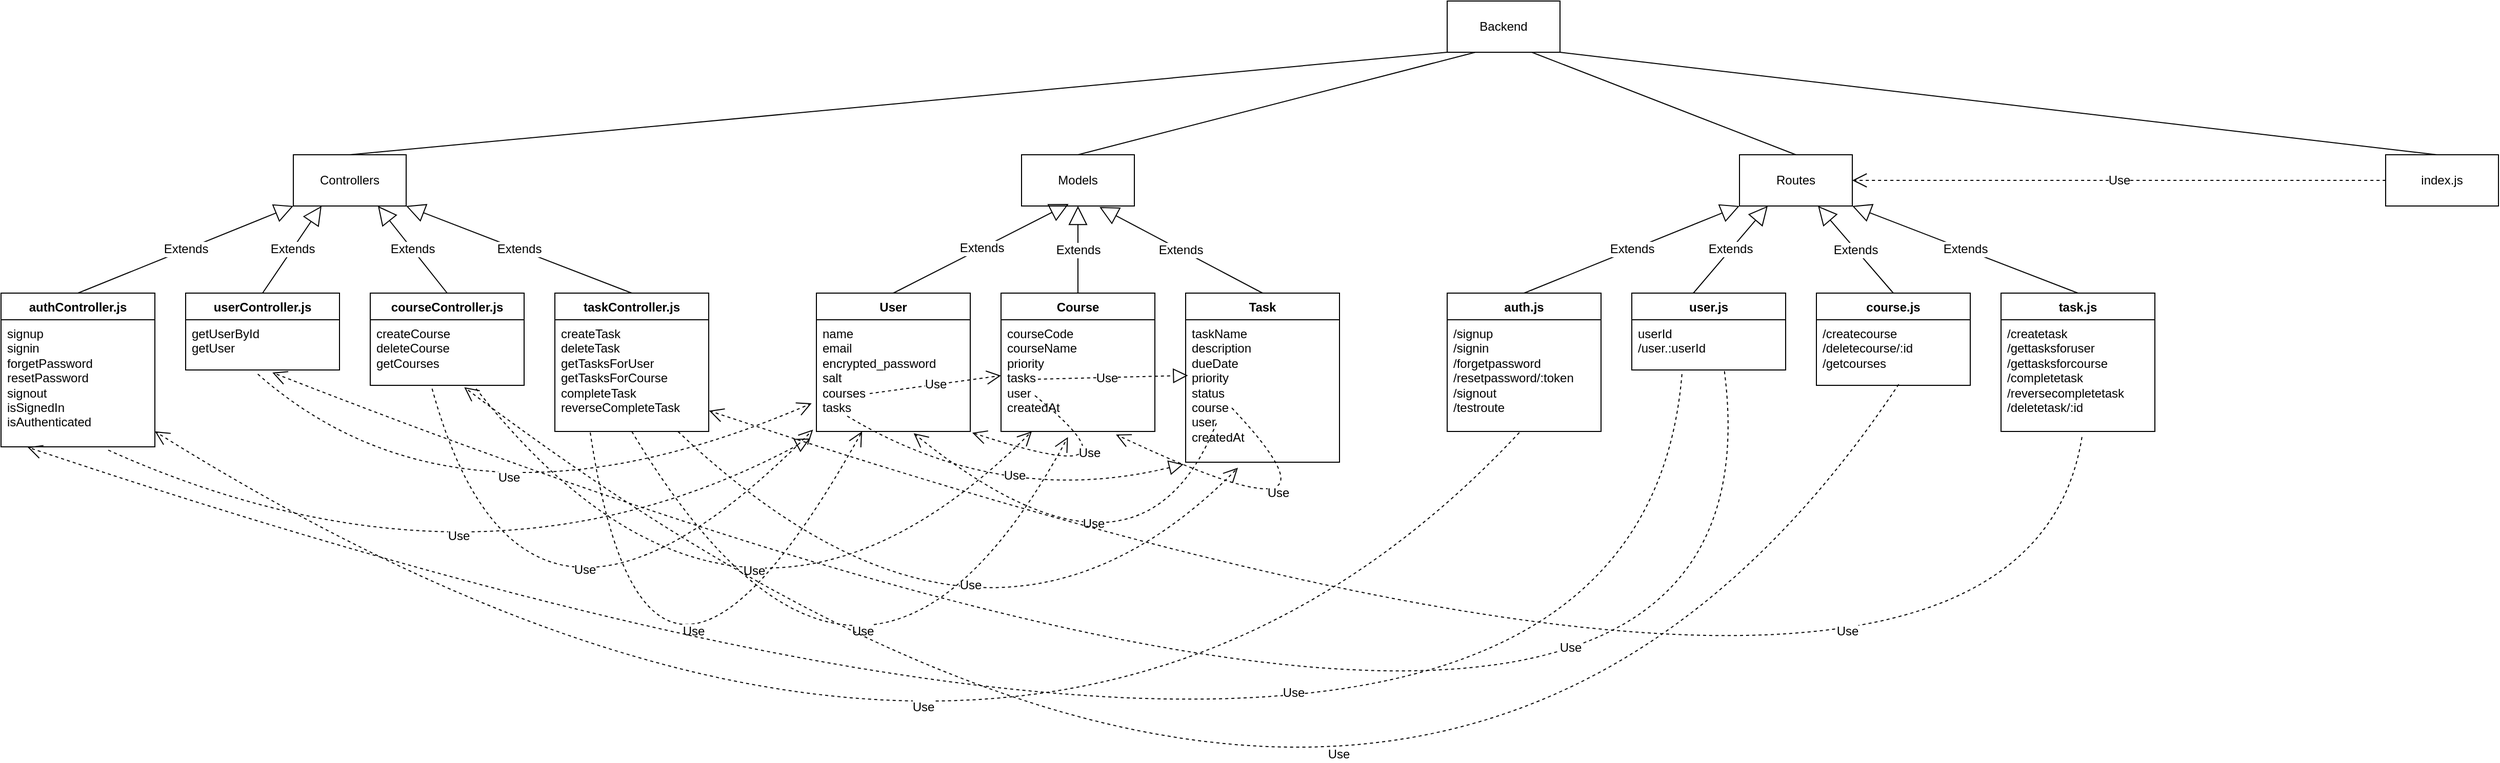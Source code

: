 <mxfile version="24.4.9" type="github">
  <diagram name="Backend" id="b520641d-4fe3-3701-9064-5fc419738815">
    <mxGraphModel dx="2211" dy="999" grid="1" gridSize="15" guides="1" tooltips="1" connect="1" arrows="1" fold="1" page="0" pageScale="1" pageWidth="1169" pageHeight="827" background="none" math="0" shadow="0">
      <root>
        <mxCell id="0" />
        <mxCell id="1" parent="0" />
        <mxCell id="U9ZrNpvi8g-LsxeKQV1H-5" value="authController.js" style="swimlane;fontStyle=1;align=center;verticalAlign=top;childLayout=stackLayout;horizontal=1;startSize=26;horizontalStack=0;resizeParent=1;resizeParentMax=0;resizeLast=0;collapsible=1;marginBottom=0;whiteSpace=wrap;html=1;" vertex="1" parent="1">
          <mxGeometry x="-1080" y="180" width="150" height="150" as="geometry">
            <mxRectangle x="60" y="350" width="100" height="30" as="alternateBounds" />
          </mxGeometry>
        </mxCell>
        <mxCell id="U9ZrNpvi8g-LsxeKQV1H-60" value="Extends" style="endArrow=block;endSize=16;endFill=0;html=1;rounded=0;fontSize=12;curved=1;entryX=0;entryY=1;entryDx=0;entryDy=0;" edge="1" parent="U9ZrNpvi8g-LsxeKQV1H-5" target="U9ZrNpvi8g-LsxeKQV1H-10">
          <mxGeometry width="160" relative="1" as="geometry">
            <mxPoint x="75" as="sourcePoint" />
            <mxPoint x="235" as="targetPoint" />
          </mxGeometry>
        </mxCell>
        <mxCell id="U9ZrNpvi8g-LsxeKQV1H-6" value="signup&lt;div&gt;signin&lt;/div&gt;&lt;div&gt;forgetPassword&lt;/div&gt;&lt;div&gt;resetPassword&lt;/div&gt;&lt;div&gt;signout&lt;/div&gt;&lt;div&gt;isSignedIn&lt;/div&gt;&lt;div&gt;isAuthenticated&lt;/div&gt;" style="text;strokeColor=none;fillColor=none;align=left;verticalAlign=top;spacingLeft=4;spacingRight=4;overflow=hidden;rotatable=0;points=[[0,0.5],[1,0.5]];portConstraint=eastwest;whiteSpace=wrap;html=1;" vertex="1" parent="U9ZrNpvi8g-LsxeKQV1H-5">
          <mxGeometry y="26" width="150" height="124" as="geometry" />
        </mxCell>
        <mxCell id="U9ZrNpvi8g-LsxeKQV1H-9" value="Backend" style="html=1;whiteSpace=wrap;" vertex="1" parent="1">
          <mxGeometry x="330" y="-105" width="110" height="50" as="geometry" />
        </mxCell>
        <mxCell id="U9ZrNpvi8g-LsxeKQV1H-10" value="Controllers" style="html=1;whiteSpace=wrap;" vertex="1" parent="1">
          <mxGeometry x="-795" y="45" width="110" height="50" as="geometry" />
        </mxCell>
        <mxCell id="U9ZrNpvi8g-LsxeKQV1H-17" value="userController.js" style="swimlane;fontStyle=1;align=center;verticalAlign=top;childLayout=stackLayout;horizontal=1;startSize=26;horizontalStack=0;resizeParent=1;resizeParentMax=0;resizeLast=0;collapsible=1;marginBottom=0;whiteSpace=wrap;html=1;" vertex="1" parent="1">
          <mxGeometry x="-900" y="180" width="150" height="75" as="geometry">
            <mxRectangle x="60" y="350" width="100" height="30" as="alternateBounds" />
          </mxGeometry>
        </mxCell>
        <mxCell id="U9ZrNpvi8g-LsxeKQV1H-18" value="getUserById&lt;div&gt;getUser&lt;/div&gt;" style="text;strokeColor=none;fillColor=none;align=left;verticalAlign=top;spacingLeft=4;spacingRight=4;overflow=hidden;rotatable=0;points=[[0,0.5],[1,0.5]];portConstraint=eastwest;whiteSpace=wrap;html=1;" vertex="1" parent="U9ZrNpvi8g-LsxeKQV1H-17">
          <mxGeometry y="26" width="150" height="49" as="geometry" />
        </mxCell>
        <mxCell id="U9ZrNpvi8g-LsxeKQV1H-19" value="courseController.js" style="swimlane;fontStyle=1;align=center;verticalAlign=top;childLayout=stackLayout;horizontal=1;startSize=26;horizontalStack=0;resizeParent=1;resizeParentMax=0;resizeLast=0;collapsible=1;marginBottom=0;whiteSpace=wrap;html=1;" vertex="1" parent="1">
          <mxGeometry x="-720" y="180" width="150" height="90" as="geometry">
            <mxRectangle x="60" y="350" width="100" height="30" as="alternateBounds" />
          </mxGeometry>
        </mxCell>
        <mxCell id="U9ZrNpvi8g-LsxeKQV1H-20" value="createCourse&lt;div&gt;deleteCourse&lt;/div&gt;&lt;div&gt;getCourses&lt;/div&gt;" style="text;strokeColor=none;fillColor=none;align=left;verticalAlign=top;spacingLeft=4;spacingRight=4;overflow=hidden;rotatable=0;points=[[0,0.5],[1,0.5]];portConstraint=eastwest;whiteSpace=wrap;html=1;" vertex="1" parent="U9ZrNpvi8g-LsxeKQV1H-19">
          <mxGeometry y="26" width="150" height="64" as="geometry" />
        </mxCell>
        <mxCell id="U9ZrNpvi8g-LsxeKQV1H-21" value="taskController.js" style="swimlane;fontStyle=1;align=center;verticalAlign=top;childLayout=stackLayout;horizontal=1;startSize=26;horizontalStack=0;resizeParent=1;resizeParentMax=0;resizeLast=0;collapsible=1;marginBottom=0;whiteSpace=wrap;html=1;" vertex="1" parent="1">
          <mxGeometry x="-540" y="180" width="150" height="135" as="geometry">
            <mxRectangle x="60" y="350" width="100" height="30" as="alternateBounds" />
          </mxGeometry>
        </mxCell>
        <mxCell id="U9ZrNpvi8g-LsxeKQV1H-22" value="createTask&lt;div&gt;deleteTask&lt;/div&gt;&lt;div&gt;getTasksForUser&lt;/div&gt;&lt;div&gt;getTasksForCourse&lt;/div&gt;&lt;div&gt;completeTask&lt;/div&gt;&lt;div&gt;reverseCompleteTask&lt;/div&gt;" style="text;strokeColor=none;fillColor=none;align=left;verticalAlign=top;spacingLeft=4;spacingRight=4;overflow=hidden;rotatable=0;points=[[0,0.5],[1,0.5]];portConstraint=eastwest;whiteSpace=wrap;html=1;" vertex="1" parent="U9ZrNpvi8g-LsxeKQV1H-21">
          <mxGeometry y="26" width="150" height="109" as="geometry" />
        </mxCell>
        <mxCell id="U9ZrNpvi8g-LsxeKQV1H-25" value="User" style="swimlane;fontStyle=1;align=center;verticalAlign=top;childLayout=stackLayout;horizontal=1;startSize=26;horizontalStack=0;resizeParent=1;resizeParentMax=0;resizeLast=0;collapsible=1;marginBottom=0;whiteSpace=wrap;html=1;" vertex="1" parent="1">
          <mxGeometry x="-285" y="180" width="150" height="135" as="geometry">
            <mxRectangle x="60" y="350" width="100" height="30" as="alternateBounds" />
          </mxGeometry>
        </mxCell>
        <mxCell id="U9ZrNpvi8g-LsxeKQV1H-26" value="name&lt;div&gt;email&lt;/div&gt;&lt;div&gt;encrypted_password&lt;/div&gt;&lt;div&gt;salt&lt;/div&gt;&lt;div&gt;courses&lt;/div&gt;&lt;div&gt;tasks&lt;/div&gt;" style="text;strokeColor=none;fillColor=none;align=left;verticalAlign=top;spacingLeft=4;spacingRight=4;overflow=hidden;rotatable=0;points=[[0,0.5],[1,0.5]];portConstraint=eastwest;whiteSpace=wrap;html=1;" vertex="1" parent="U9ZrNpvi8g-LsxeKQV1H-25">
          <mxGeometry y="26" width="150" height="109" as="geometry" />
        </mxCell>
        <mxCell id="U9ZrNpvi8g-LsxeKQV1H-69" value="Use" style="endArrow=open;endSize=12;dashed=1;html=1;rounded=0;fontSize=12;curved=1;entryX=0;entryY=0.5;entryDx=0;entryDy=0;" edge="1" parent="U9ZrNpvi8g-LsxeKQV1H-25" target="U9ZrNpvi8g-LsxeKQV1H-29">
          <mxGeometry width="160" relative="1" as="geometry">
            <mxPoint x="52" y="98" as="sourcePoint" />
            <mxPoint x="220" y="105" as="targetPoint" />
          </mxGeometry>
        </mxCell>
        <mxCell id="U9ZrNpvi8g-LsxeKQV1H-70" value="" style="endArrow=block;dashed=1;endFill=0;endSize=12;html=1;rounded=0;fontSize=12;curved=1;entryX=-0.013;entryY=1.014;entryDx=0;entryDy=0;entryPerimeter=0;" edge="1" parent="U9ZrNpvi8g-LsxeKQV1H-25" target="U9ZrNpvi8g-LsxeKQV1H-31">
          <mxGeometry width="160" relative="1" as="geometry">
            <mxPoint x="30.0" y="120" as="sourcePoint" />
            <mxPoint x="82.01" y="165" as="targetPoint" />
            <Array as="points">
              <mxPoint x="180" y="210" />
            </Array>
          </mxGeometry>
        </mxCell>
        <mxCell id="U9ZrNpvi8g-LsxeKQV1H-71" value="Use" style="edgeLabel;html=1;align=center;verticalAlign=middle;resizable=0;points=[];fontSize=12;" vertex="1" connectable="0" parent="U9ZrNpvi8g-LsxeKQV1H-70">
          <mxGeometry x="0.089" y="28" relative="1" as="geometry">
            <mxPoint as="offset" />
          </mxGeometry>
        </mxCell>
        <mxCell id="U9ZrNpvi8g-LsxeKQV1H-27" value="Models" style="html=1;whiteSpace=wrap;" vertex="1" parent="1">
          <mxGeometry x="-85" y="45" width="110" height="50" as="geometry" />
        </mxCell>
        <mxCell id="U9ZrNpvi8g-LsxeKQV1H-28" value="Course" style="swimlane;fontStyle=1;align=center;verticalAlign=top;childLayout=stackLayout;horizontal=1;startSize=26;horizontalStack=0;resizeParent=1;resizeParentMax=0;resizeLast=0;collapsible=1;marginBottom=0;whiteSpace=wrap;html=1;" vertex="1" parent="1">
          <mxGeometry x="-105" y="180" width="150" height="135" as="geometry">
            <mxRectangle x="60" y="350" width="100" height="30" as="alternateBounds" />
          </mxGeometry>
        </mxCell>
        <mxCell id="U9ZrNpvi8g-LsxeKQV1H-29" value="courseCode&lt;div&gt;courseName&lt;/div&gt;&lt;div&gt;priority&lt;/div&gt;&lt;div&gt;tasks&lt;/div&gt;&lt;div&gt;user&lt;/div&gt;&lt;div&gt;createdAt&lt;/div&gt;" style="text;strokeColor=none;fillColor=none;align=left;verticalAlign=top;spacingLeft=4;spacingRight=4;overflow=hidden;rotatable=0;points=[[0,0.5],[1,0.5]];portConstraint=eastwest;whiteSpace=wrap;html=1;" vertex="1" parent="U9ZrNpvi8g-LsxeKQV1H-28">
          <mxGeometry y="26" width="150" height="109" as="geometry" />
        </mxCell>
        <mxCell id="U9ZrNpvi8g-LsxeKQV1H-72" value="" style="endArrow=open;endSize=12;dashed=1;html=1;rounded=0;fontSize=12;curved=1;entryX=1.013;entryY=1.011;entryDx=0;entryDy=0;entryPerimeter=0;" edge="1" parent="U9ZrNpvi8g-LsxeKQV1H-28" target="U9ZrNpvi8g-LsxeKQV1H-26">
          <mxGeometry width="160" relative="1" as="geometry">
            <mxPoint x="33" y="100" as="sourcePoint" />
            <mxPoint x="205" y="95.16" as="targetPoint" />
            <Array as="points">
              <mxPoint x="150" y="195" />
            </Array>
            <mxPoint as="offset" />
          </mxGeometry>
        </mxCell>
        <mxCell id="U9ZrNpvi8g-LsxeKQV1H-73" value="Use" style="edgeLabel;html=1;align=center;verticalAlign=middle;resizable=0;points=[];fontSize=12;" vertex="1" connectable="0" parent="U9ZrNpvi8g-LsxeKQV1H-72">
          <mxGeometry x="0.329" y="-17" relative="1" as="geometry">
            <mxPoint as="offset" />
          </mxGeometry>
        </mxCell>
        <mxCell id="U9ZrNpvi8g-LsxeKQV1H-74" value="" style="endArrow=block;dashed=1;endFill=0;endSize=12;html=1;rounded=0;fontSize=12;curved=1;entryX=0.015;entryY=0.391;entryDx=0;entryDy=0;entryPerimeter=0;" edge="1" parent="U9ZrNpvi8g-LsxeKQV1H-28" target="U9ZrNpvi8g-LsxeKQV1H-31">
          <mxGeometry width="160" relative="1" as="geometry">
            <mxPoint x="36" y="84" as="sourcePoint" />
            <mxPoint x="102.5" y="90" as="targetPoint" />
          </mxGeometry>
        </mxCell>
        <mxCell id="U9ZrNpvi8g-LsxeKQV1H-75" value="Use" style="edgeLabel;html=1;align=center;verticalAlign=middle;resizable=0;points=[];fontSize=12;" vertex="1" connectable="0" parent="U9ZrNpvi8g-LsxeKQV1H-74">
          <mxGeometry x="-0.084" relative="1" as="geometry">
            <mxPoint as="offset" />
          </mxGeometry>
        </mxCell>
        <mxCell id="U9ZrNpvi8g-LsxeKQV1H-30" value="Task" style="swimlane;fontStyle=1;align=center;verticalAlign=top;childLayout=stackLayout;horizontal=1;startSize=26;horizontalStack=0;resizeParent=1;resizeParentMax=0;resizeLast=0;collapsible=1;marginBottom=0;whiteSpace=wrap;html=1;" vertex="1" parent="1">
          <mxGeometry x="75" y="180" width="150" height="165" as="geometry">
            <mxRectangle x="60" y="350" width="100" height="30" as="alternateBounds" />
          </mxGeometry>
        </mxCell>
        <mxCell id="U9ZrNpvi8g-LsxeKQV1H-31" value="taskName&lt;div&gt;description&lt;/div&gt;&lt;div&gt;dueDate&lt;/div&gt;&lt;div&gt;priority&lt;/div&gt;&lt;div&gt;status&lt;/div&gt;&lt;div&gt;course&lt;/div&gt;&lt;div&gt;user&lt;/div&gt;&lt;div&gt;createdAt&lt;/div&gt;" style="text;strokeColor=none;fillColor=none;align=left;verticalAlign=top;spacingLeft=4;spacingRight=4;overflow=hidden;rotatable=0;points=[[0,0.5],[1,0.5]];portConstraint=eastwest;whiteSpace=wrap;html=1;" vertex="1" parent="U9ZrNpvi8g-LsxeKQV1H-30">
          <mxGeometry y="26" width="150" height="139" as="geometry" />
        </mxCell>
        <mxCell id="U9ZrNpvi8g-LsxeKQV1H-77" value="Use" style="endArrow=open;endSize=12;dashed=1;html=1;rounded=0;fontSize=12;curved=1;entryX=0.747;entryY=1.027;entryDx=0;entryDy=0;entryPerimeter=0;" edge="1" parent="U9ZrNpvi8g-LsxeKQV1H-30" target="U9ZrNpvi8g-LsxeKQV1H-29">
          <mxGeometry x="0.29" y="-16" width="160" relative="1" as="geometry">
            <mxPoint x="45" y="112" as="sourcePoint" />
            <mxPoint x="120" y="124.75" as="targetPoint" />
            <Array as="points">
              <mxPoint x="180" y="255" />
            </Array>
            <mxPoint as="offset" />
          </mxGeometry>
        </mxCell>
        <mxCell id="U9ZrNpvi8g-LsxeKQV1H-34" value="auth.js" style="swimlane;fontStyle=1;align=center;verticalAlign=top;childLayout=stackLayout;horizontal=1;startSize=26;horizontalStack=0;resizeParent=1;resizeParentMax=0;resizeLast=0;collapsible=1;marginBottom=0;whiteSpace=wrap;html=1;" vertex="1" parent="1">
          <mxGeometry x="330" y="180" width="150" height="135" as="geometry">
            <mxRectangle x="60" y="350" width="100" height="30" as="alternateBounds" />
          </mxGeometry>
        </mxCell>
        <mxCell id="U9ZrNpvi8g-LsxeKQV1H-56" value="Extends" style="endArrow=block;endSize=16;endFill=0;html=1;rounded=0;fontSize=12;curved=1;entryX=0;entryY=1;entryDx=0;entryDy=0;" edge="1" parent="U9ZrNpvi8g-LsxeKQV1H-34" target="U9ZrNpvi8g-LsxeKQV1H-36">
          <mxGeometry width="160" relative="1" as="geometry">
            <mxPoint x="75" as="sourcePoint" />
            <mxPoint x="235" as="targetPoint" />
          </mxGeometry>
        </mxCell>
        <mxCell id="U9ZrNpvi8g-LsxeKQV1H-35" value="/signup&lt;div&gt;/signin&lt;/div&gt;&lt;div&gt;/forgetpassword&lt;/div&gt;&lt;div&gt;/resetpassword/:token&lt;/div&gt;&lt;div&gt;/signout&lt;/div&gt;&lt;div&gt;/testroute&lt;/div&gt;" style="text;strokeColor=none;fillColor=none;align=left;verticalAlign=top;spacingLeft=4;spacingRight=4;overflow=hidden;rotatable=0;points=[[0,0.5],[1,0.5]];portConstraint=eastwest;whiteSpace=wrap;html=1;" vertex="1" parent="U9ZrNpvi8g-LsxeKQV1H-34">
          <mxGeometry y="26" width="150" height="109" as="geometry" />
        </mxCell>
        <mxCell id="U9ZrNpvi8g-LsxeKQV1H-36" value="Routes" style="html=1;whiteSpace=wrap;" vertex="1" parent="1">
          <mxGeometry x="615" y="45" width="110" height="50" as="geometry" />
        </mxCell>
        <mxCell id="U9ZrNpvi8g-LsxeKQV1H-37" value="user.js" style="swimlane;fontStyle=1;align=center;verticalAlign=top;childLayout=stackLayout;horizontal=1;startSize=26;horizontalStack=0;resizeParent=1;resizeParentMax=0;resizeLast=0;collapsible=1;marginBottom=0;whiteSpace=wrap;html=1;" vertex="1" parent="1">
          <mxGeometry x="510" y="180" width="150" height="75" as="geometry">
            <mxRectangle x="60" y="350" width="100" height="30" as="alternateBounds" />
          </mxGeometry>
        </mxCell>
        <mxCell id="U9ZrNpvi8g-LsxeKQV1H-57" value="Extends" style="endArrow=block;endSize=16;endFill=0;html=1;rounded=0;fontSize=12;curved=1;entryX=0.25;entryY=1;entryDx=0;entryDy=0;" edge="1" parent="U9ZrNpvi8g-LsxeKQV1H-37" target="U9ZrNpvi8g-LsxeKQV1H-36">
          <mxGeometry width="160" relative="1" as="geometry">
            <mxPoint x="60" as="sourcePoint" />
            <mxPoint x="220" as="targetPoint" />
          </mxGeometry>
        </mxCell>
        <mxCell id="U9ZrNpvi8g-LsxeKQV1H-38" value="userId&lt;div&gt;/user.:userId&lt;/div&gt;" style="text;strokeColor=none;fillColor=none;align=left;verticalAlign=top;spacingLeft=4;spacingRight=4;overflow=hidden;rotatable=0;points=[[0,0.5],[1,0.5]];portConstraint=eastwest;whiteSpace=wrap;html=1;" vertex="1" parent="U9ZrNpvi8g-LsxeKQV1H-37">
          <mxGeometry y="26" width="150" height="49" as="geometry" />
        </mxCell>
        <mxCell id="U9ZrNpvi8g-LsxeKQV1H-39" value="course.js" style="swimlane;fontStyle=1;align=center;verticalAlign=top;childLayout=stackLayout;horizontal=1;startSize=26;horizontalStack=0;resizeParent=1;resizeParentMax=0;resizeLast=0;collapsible=1;marginBottom=0;whiteSpace=wrap;html=1;" vertex="1" parent="1">
          <mxGeometry x="690" y="180" width="150" height="90" as="geometry">
            <mxRectangle x="60" y="350" width="100" height="30" as="alternateBounds" />
          </mxGeometry>
        </mxCell>
        <mxCell id="U9ZrNpvi8g-LsxeKQV1H-40" value="/createcourse&lt;div&gt;/deletecourse/:id&lt;/div&gt;&lt;div&gt;/getcourses&lt;/div&gt;" style="text;strokeColor=none;fillColor=none;align=left;verticalAlign=top;spacingLeft=4;spacingRight=4;overflow=hidden;rotatable=0;points=[[0,0.5],[1,0.5]];portConstraint=eastwest;whiteSpace=wrap;html=1;" vertex="1" parent="U9ZrNpvi8g-LsxeKQV1H-39">
          <mxGeometry y="26" width="150" height="64" as="geometry" />
        </mxCell>
        <mxCell id="U9ZrNpvi8g-LsxeKQV1H-41" value="task.js" style="swimlane;fontStyle=1;align=center;verticalAlign=top;childLayout=stackLayout;horizontal=1;startSize=26;horizontalStack=0;resizeParent=1;resizeParentMax=0;resizeLast=0;collapsible=1;marginBottom=0;whiteSpace=wrap;html=1;" vertex="1" parent="1">
          <mxGeometry x="870" y="180" width="150" height="135" as="geometry">
            <mxRectangle x="60" y="350" width="100" height="30" as="alternateBounds" />
          </mxGeometry>
        </mxCell>
        <mxCell id="U9ZrNpvi8g-LsxeKQV1H-42" value="/createtask&lt;div&gt;/gettasksforuser&lt;/div&gt;&lt;div&gt;/gettasksforcourse&lt;/div&gt;&lt;div&gt;/completetask&lt;/div&gt;&lt;div&gt;/reversecompletetask&lt;/div&gt;&lt;div&gt;/deletetask/:id&lt;/div&gt;" style="text;strokeColor=none;fillColor=none;align=left;verticalAlign=top;spacingLeft=4;spacingRight=4;overflow=hidden;rotatable=0;points=[[0,0.5],[1,0.5]];portConstraint=eastwest;whiteSpace=wrap;html=1;" vertex="1" parent="U9ZrNpvi8g-LsxeKQV1H-41">
          <mxGeometry y="26" width="150" height="109" as="geometry" />
        </mxCell>
        <mxCell id="U9ZrNpvi8g-LsxeKQV1H-49" value="Extends" style="endArrow=block;endSize=16;endFill=0;html=1;rounded=0;fontSize=12;curved=1;exitX=0.5;exitY=0;exitDx=0;exitDy=0;entryX=0.418;entryY=0.96;entryDx=0;entryDy=0;entryPerimeter=0;" edge="1" parent="1" source="U9ZrNpvi8g-LsxeKQV1H-25" target="U9ZrNpvi8g-LsxeKQV1H-27">
          <mxGeometry width="160" relative="1" as="geometry">
            <mxPoint x="-225" y="135" as="sourcePoint" />
            <mxPoint x="-65" y="135" as="targetPoint" />
          </mxGeometry>
        </mxCell>
        <mxCell id="U9ZrNpvi8g-LsxeKQV1H-50" value="Extends" style="endArrow=block;endSize=16;endFill=0;html=1;rounded=0;fontSize=12;curved=1;exitX=0.5;exitY=0;exitDx=0;exitDy=0;" edge="1" parent="1" source="U9ZrNpvi8g-LsxeKQV1H-28" target="U9ZrNpvi8g-LsxeKQV1H-27">
          <mxGeometry width="160" relative="1" as="geometry">
            <mxPoint x="-15" y="150" as="sourcePoint" />
            <mxPoint x="145" y="150" as="targetPoint" />
          </mxGeometry>
        </mxCell>
        <mxCell id="U9ZrNpvi8g-LsxeKQV1H-51" value="Extends" style="endArrow=block;endSize=16;endFill=0;html=1;rounded=0;fontSize=12;curved=1;exitX=0.5;exitY=0;exitDx=0;exitDy=0;entryX=0.691;entryY=1.02;entryDx=0;entryDy=0;entryPerimeter=0;" edge="1" parent="1" source="U9ZrNpvi8g-LsxeKQV1H-30" target="U9ZrNpvi8g-LsxeKQV1H-27">
          <mxGeometry width="160" relative="1" as="geometry">
            <mxPoint x="105" y="135" as="sourcePoint" />
            <mxPoint x="-30" y="90" as="targetPoint" />
          </mxGeometry>
        </mxCell>
        <mxCell id="U9ZrNpvi8g-LsxeKQV1H-52" value="" style="endArrow=none;html=1;rounded=0;fontSize=12;startSize=8;endSize=8;curved=1;exitX=0.5;exitY=0;exitDx=0;exitDy=0;entryX=0;entryY=1;entryDx=0;entryDy=0;" edge="1" parent="1" source="U9ZrNpvi8g-LsxeKQV1H-10" target="U9ZrNpvi8g-LsxeKQV1H-9">
          <mxGeometry relative="1" as="geometry">
            <mxPoint x="-390" y="-45" as="sourcePoint" />
            <mxPoint x="-230" y="-45" as="targetPoint" />
          </mxGeometry>
        </mxCell>
        <mxCell id="U9ZrNpvi8g-LsxeKQV1H-53" value="" style="endArrow=none;html=1;rounded=0;fontSize=12;startSize=8;endSize=8;curved=1;exitX=0.5;exitY=0;exitDx=0;exitDy=0;entryX=0.25;entryY=1;entryDx=0;entryDy=0;" edge="1" parent="1" source="U9ZrNpvi8g-LsxeKQV1H-27" target="U9ZrNpvi8g-LsxeKQV1H-9">
          <mxGeometry relative="1" as="geometry">
            <mxPoint x="120" as="sourcePoint" />
            <mxPoint x="280" as="targetPoint" />
          </mxGeometry>
        </mxCell>
        <mxCell id="U9ZrNpvi8g-LsxeKQV1H-54" value="" style="endArrow=none;html=1;rounded=0;fontSize=12;startSize=8;endSize=8;curved=1;entryX=0.5;entryY=0;entryDx=0;entryDy=0;exitX=0.75;exitY=1;exitDx=0;exitDy=0;" edge="1" parent="1" source="U9ZrNpvi8g-LsxeKQV1H-9" target="U9ZrNpvi8g-LsxeKQV1H-36">
          <mxGeometry relative="1" as="geometry">
            <mxPoint x="455" y="-30" as="sourcePoint" />
            <mxPoint x="615" y="-30" as="targetPoint" />
          </mxGeometry>
        </mxCell>
        <mxCell id="U9ZrNpvi8g-LsxeKQV1H-55" value="" style="endArrow=none;html=1;rounded=0;fontSize=12;startSize=8;endSize=8;curved=1;entryX=0.5;entryY=0;entryDx=0;entryDy=0;exitX=1;exitY=1;exitDx=0;exitDy=0;" edge="1" parent="1" source="U9ZrNpvi8g-LsxeKQV1H-9">
          <mxGeometry relative="1" as="geometry">
            <mxPoint x="1035" y="-15" as="sourcePoint" />
            <mxPoint x="1295" y="45" as="targetPoint" />
          </mxGeometry>
        </mxCell>
        <mxCell id="U9ZrNpvi8g-LsxeKQV1H-58" value="Extends" style="endArrow=block;endSize=16;endFill=0;html=1;rounded=0;fontSize=12;curved=1;exitX=0.5;exitY=0;exitDx=0;exitDy=0;" edge="1" parent="1" source="U9ZrNpvi8g-LsxeKQV1H-39" target="U9ZrNpvi8g-LsxeKQV1H-36">
          <mxGeometry width="160" relative="1" as="geometry">
            <mxPoint x="780" y="135" as="sourcePoint" />
            <mxPoint x="940" y="135" as="targetPoint" />
          </mxGeometry>
        </mxCell>
        <mxCell id="U9ZrNpvi8g-LsxeKQV1H-59" value="Extends" style="endArrow=block;endSize=16;endFill=0;html=1;rounded=0;fontSize=12;curved=1;exitX=0.5;exitY=0;exitDx=0;exitDy=0;entryX=1;entryY=1;entryDx=0;entryDy=0;" edge="1" parent="1" source="U9ZrNpvi8g-LsxeKQV1H-41" target="U9ZrNpvi8g-LsxeKQV1H-36">
          <mxGeometry width="160" relative="1" as="geometry">
            <mxPoint x="960" y="135" as="sourcePoint" />
            <mxPoint x="1120" y="135" as="targetPoint" />
          </mxGeometry>
        </mxCell>
        <mxCell id="U9ZrNpvi8g-LsxeKQV1H-61" value="Extends" style="endArrow=block;endSize=16;endFill=0;html=1;rounded=0;fontSize=12;curved=1;exitX=0.5;exitY=0;exitDx=0;exitDy=0;entryX=0.25;entryY=1;entryDx=0;entryDy=0;" edge="1" parent="1" source="U9ZrNpvi8g-LsxeKQV1H-17" target="U9ZrNpvi8g-LsxeKQV1H-10">
          <mxGeometry width="160" relative="1" as="geometry">
            <mxPoint x="-810" y="150" as="sourcePoint" />
            <mxPoint x="-650" y="150" as="targetPoint" />
          </mxGeometry>
        </mxCell>
        <mxCell id="U9ZrNpvi8g-LsxeKQV1H-62" value="Extends" style="endArrow=block;endSize=16;endFill=0;html=1;rounded=0;fontSize=12;curved=1;exitX=0.5;exitY=0;exitDx=0;exitDy=0;entryX=0.75;entryY=1;entryDx=0;entryDy=0;" edge="1" parent="1" source="U9ZrNpvi8g-LsxeKQV1H-19" target="U9ZrNpvi8g-LsxeKQV1H-10">
          <mxGeometry width="160" relative="1" as="geometry">
            <mxPoint x="-705" y="240" as="sourcePoint" />
            <mxPoint x="-545" y="240" as="targetPoint" />
          </mxGeometry>
        </mxCell>
        <mxCell id="U9ZrNpvi8g-LsxeKQV1H-63" value="Extends" style="endArrow=block;endSize=16;endFill=0;html=1;rounded=0;fontSize=12;curved=1;exitX=0.5;exitY=0;exitDx=0;exitDy=0;entryX=1;entryY=1;entryDx=0;entryDy=0;" edge="1" parent="1" source="U9ZrNpvi8g-LsxeKQV1H-21" target="U9ZrNpvi8g-LsxeKQV1H-10">
          <mxGeometry width="160" relative="1" as="geometry">
            <mxPoint x="-705" y="240" as="sourcePoint" />
            <mxPoint x="-545" y="240" as="targetPoint" />
          </mxGeometry>
        </mxCell>
        <mxCell id="U9ZrNpvi8g-LsxeKQV1H-78" value="Use" style="endArrow=open;endSize=12;dashed=1;html=1;rounded=0;fontSize=12;curved=1;entryX=0.632;entryY=1.016;entryDx=0;entryDy=0;entryPerimeter=0;" edge="1" parent="1" target="U9ZrNpvi8g-LsxeKQV1H-26">
          <mxGeometry x="0.211" y="-42" width="160" relative="1" as="geometry">
            <mxPoint x="105" y="307" as="sourcePoint" />
            <mxPoint x="265" y="315" as="targetPoint" />
            <Array as="points">
              <mxPoint x="30" y="495" />
            </Array>
            <mxPoint as="offset" />
          </mxGeometry>
        </mxCell>
        <mxCell id="U9ZrNpvi8g-LsxeKQV1H-79" value="" style="endArrow=block;dashed=1;endFill=0;endSize=12;html=1;rounded=0;fontSize=12;curved=1;exitX=0.697;exitY=1.026;exitDx=0;exitDy=0;exitPerimeter=0;entryX=-0.041;entryY=1.063;entryDx=0;entryDy=0;entryPerimeter=0;" edge="1" parent="1" source="U9ZrNpvi8g-LsxeKQV1H-6" target="U9ZrNpvi8g-LsxeKQV1H-26">
          <mxGeometry width="160" relative="1" as="geometry">
            <mxPoint x="-870" y="405" as="sourcePoint" />
            <mxPoint x="-710" y="405" as="targetPoint" />
            <Array as="points">
              <mxPoint x="-615" y="495" />
            </Array>
          </mxGeometry>
        </mxCell>
        <mxCell id="U9ZrNpvi8g-LsxeKQV1H-80" value="Use" style="edgeLabel;html=1;align=center;verticalAlign=middle;resizable=0;points=[];fontSize=12;" vertex="1" connectable="0" parent="U9ZrNpvi8g-LsxeKQV1H-79">
          <mxGeometry x="-0.094" y="64" relative="1" as="geometry">
            <mxPoint as="offset" />
          </mxGeometry>
        </mxCell>
        <mxCell id="U9ZrNpvi8g-LsxeKQV1H-81" value="Use" style="endArrow=open;endSize=12;dashed=1;html=1;rounded=0;fontSize=12;curved=1;exitX=0.402;exitY=1.051;exitDx=0;exitDy=0;exitPerimeter=0;entryX=-0.022;entryY=0.984;entryDx=0;entryDy=0;entryPerimeter=0;" edge="1" parent="1" source="U9ZrNpvi8g-LsxeKQV1H-20" target="U9ZrNpvi8g-LsxeKQV1H-26">
          <mxGeometry x="0.317" y="62" width="160" relative="1" as="geometry">
            <mxPoint x="-285" y="240" as="sourcePoint" />
            <mxPoint x="-125" y="240" as="targetPoint" />
            <Array as="points">
              <mxPoint x="-570" y="600" />
            </Array>
            <mxPoint x="-1" as="offset" />
          </mxGeometry>
        </mxCell>
        <mxCell id="U9ZrNpvi8g-LsxeKQV1H-82" value="Use" style="endArrow=open;endSize=12;dashed=1;html=1;rounded=0;fontSize=12;curved=1;exitX=0.688;exitY=1.051;exitDx=0;exitDy=0;exitPerimeter=0;entryX=0.2;entryY=1;entryDx=0;entryDy=0;entryPerimeter=0;" edge="1" parent="1" source="U9ZrNpvi8g-LsxeKQV1H-20" target="U9ZrNpvi8g-LsxeKQV1H-29">
          <mxGeometry x="0.3" y="95" width="160" relative="1" as="geometry">
            <mxPoint x="-285" y="240" as="sourcePoint" />
            <mxPoint x="-125" y="240" as="targetPoint" />
            <Array as="points">
              <mxPoint x="-360" y="600" />
            </Array>
            <mxPoint x="-1" as="offset" />
          </mxGeometry>
        </mxCell>
        <mxCell id="U9ZrNpvi8g-LsxeKQV1H-83" value="Use" style="endArrow=open;endSize=12;dashed=1;html=1;rounded=0;fontSize=12;curved=1;entryX=0.34;entryY=1.039;entryDx=0;entryDy=0;entryPerimeter=0;" edge="1" parent="1" target="U9ZrNpvi8g-LsxeKQV1H-31">
          <mxGeometry x="-0.189" y="88" width="160" relative="1" as="geometry">
            <mxPoint x="-420" y="315" as="sourcePoint" />
            <mxPoint x="-260" y="315" as="targetPoint" />
            <Array as="points">
              <mxPoint x="-120" y="600" />
            </Array>
            <mxPoint as="offset" />
          </mxGeometry>
        </mxCell>
        <mxCell id="U9ZrNpvi8g-LsxeKQV1H-84" value="Use" style="endArrow=open;endSize=12;dashed=1;html=1;rounded=0;fontSize=12;curved=1;entryX=0.435;entryY=1.05;entryDx=0;entryDy=0;entryPerimeter=0;exitX=0.5;exitY=1;exitDx=0;exitDy=0;exitPerimeter=0;" edge="1" parent="1" source="U9ZrNpvi8g-LsxeKQV1H-22" target="U9ZrNpvi8g-LsxeKQV1H-29">
          <mxGeometry x="0.389" y="86" width="160" relative="1" as="geometry">
            <mxPoint x="-450" y="315" as="sourcePoint" />
            <mxPoint x="-290" y="315" as="targetPoint" />
            <Array as="points">
              <mxPoint x="-240" y="690" />
            </Array>
            <mxPoint as="offset" />
          </mxGeometry>
        </mxCell>
        <mxCell id="U9ZrNpvi8g-LsxeKQV1H-85" value="Use" style="endArrow=open;endSize=12;dashed=1;html=1;rounded=0;fontSize=12;curved=1;exitX=0.23;exitY=1.01;exitDx=0;exitDy=0;exitPerimeter=0;" edge="1" parent="1" source="U9ZrNpvi8g-LsxeKQV1H-22" target="U9ZrNpvi8g-LsxeKQV1H-26">
          <mxGeometry x="0.38" y="49" width="160" relative="1" as="geometry">
            <mxPoint x="-435" y="540" as="sourcePoint" />
            <mxPoint x="-275" y="540" as="targetPoint" />
            <Array as="points">
              <mxPoint x="-450" y="690" />
            </Array>
            <mxPoint as="offset" />
          </mxGeometry>
        </mxCell>
        <mxCell id="U9ZrNpvi8g-LsxeKQV1H-86" value="Use" style="endArrow=open;endSize=12;dashed=1;html=1;rounded=0;fontSize=12;curved=1;exitX=0.469;exitY=1.082;exitDx=0;exitDy=0;exitPerimeter=0;entryX=-0.031;entryY=0.748;entryDx=0;entryDy=0;entryPerimeter=0;" edge="1" parent="1" source="U9ZrNpvi8g-LsxeKQV1H-18" target="U9ZrNpvi8g-LsxeKQV1H-26">
          <mxGeometry x="0.059" y="51" width="160" relative="1" as="geometry">
            <mxPoint x="-810" y="345" as="sourcePoint" />
            <mxPoint x="-650" y="345" as="targetPoint" />
            <Array as="points">
              <mxPoint x="-630" y="435" />
            </Array>
            <mxPoint as="offset" />
          </mxGeometry>
        </mxCell>
        <mxCell id="U9ZrNpvi8g-LsxeKQV1H-87" value="Use" style="endArrow=open;endSize=12;dashed=1;html=1;rounded=0;fontSize=12;curved=1;exitX=0.469;exitY=1.01;exitDx=0;exitDy=0;exitPerimeter=0;" edge="1" parent="1" source="U9ZrNpvi8g-LsxeKQV1H-35" target="U9ZrNpvi8g-LsxeKQV1H-6">
          <mxGeometry x="0.088" y="-169" width="160" relative="1" as="geometry">
            <mxPoint x="375" y="405" as="sourcePoint" />
            <mxPoint x="-1005" y="345" as="targetPoint" />
            <Array as="points">
              <mxPoint x="-90" y="840" />
            </Array>
            <mxPoint x="-1" as="offset" />
          </mxGeometry>
        </mxCell>
        <mxCell id="U9ZrNpvi8g-LsxeKQV1H-88" value="Use" style="endArrow=open;endSize=12;dashed=1;html=1;rounded=0;fontSize=12;curved=1;exitX=0.326;exitY=1.082;exitDx=0;exitDy=0;exitPerimeter=0;entryX=0.173;entryY=1.003;entryDx=0;entryDy=0;entryPerimeter=0;" edge="1" parent="1" source="U9ZrNpvi8g-LsxeKQV1H-38" target="U9ZrNpvi8g-LsxeKQV1H-6">
          <mxGeometry x="-0.109" y="-165" width="160" relative="1" as="geometry">
            <mxPoint x="555" y="360" as="sourcePoint" />
            <mxPoint x="715" y="360" as="targetPoint" />
            <Array as="points">
              <mxPoint x="510" y="855" />
            </Array>
            <mxPoint as="offset" />
          </mxGeometry>
        </mxCell>
        <mxCell id="U9ZrNpvi8g-LsxeKQV1H-89" value="Use" style="endArrow=open;endSize=12;dashed=1;html=1;rounded=0;fontSize=12;curved=1;exitX=0.602;exitY=1.023;exitDx=0;exitDy=0;exitPerimeter=0;entryX=0.564;entryY=1.052;entryDx=0;entryDy=0;entryPerimeter=0;" edge="1" parent="1" source="U9ZrNpvi8g-LsxeKQV1H-38" target="U9ZrNpvi8g-LsxeKQV1H-18">
          <mxGeometry x="-0.774" y="-183" width="160" relative="1" as="geometry">
            <mxPoint x="615" y="345" as="sourcePoint" />
            <mxPoint x="775" y="345" as="targetPoint" />
            <Array as="points">
              <mxPoint x="675" y="840" />
            </Array>
            <mxPoint y="1" as="offset" />
          </mxGeometry>
        </mxCell>
        <mxCell id="U9ZrNpvi8g-LsxeKQV1H-90" value="Use" style="endArrow=open;endSize=12;dashed=1;html=1;rounded=0;fontSize=12;curved=1;exitX=0.535;exitY=0.984;exitDx=0;exitDy=0;exitPerimeter=0;entryX=0.611;entryY=1.029;entryDx=0;entryDy=0;entryPerimeter=0;" edge="1" parent="1" source="U9ZrNpvi8g-LsxeKQV1H-40" target="U9ZrNpvi8g-LsxeKQV1H-20">
          <mxGeometry x="0.109" y="-230" width="160" relative="1" as="geometry">
            <mxPoint x="735" y="375" as="sourcePoint" />
            <mxPoint x="895" y="375" as="targetPoint" />
            <Array as="points">
              <mxPoint x="300" y="975" />
            </Array>
            <mxPoint x="-1" as="offset" />
          </mxGeometry>
        </mxCell>
        <mxCell id="U9ZrNpvi8g-LsxeKQV1H-91" value="Use" style="endArrow=open;endSize=12;dashed=1;html=1;rounded=0;fontSize=12;curved=1;exitX=0.526;exitY=1.05;exitDx=0;exitDy=0;exitPerimeter=0;entryX=1.002;entryY=0.814;entryDx=0;entryDy=0;entryPerimeter=0;" edge="1" parent="1" source="U9ZrNpvi8g-LsxeKQV1H-42" target="U9ZrNpvi8g-LsxeKQV1H-22">
          <mxGeometry x="-0.282" y="-147" width="160" relative="1" as="geometry">
            <mxPoint x="735" y="510" as="sourcePoint" />
            <mxPoint x="895" y="510" as="targetPoint" />
            <Array as="points">
              <mxPoint x="885" y="720" />
            </Array>
            <mxPoint as="offset" />
          </mxGeometry>
        </mxCell>
        <mxCell id="U9ZrNpvi8g-LsxeKQV1H-92" value="index.js" style="html=1;whiteSpace=wrap;" vertex="1" parent="1">
          <mxGeometry x="1245" y="45" width="110" height="50" as="geometry" />
        </mxCell>
        <mxCell id="U9ZrNpvi8g-LsxeKQV1H-93" value="Use" style="endArrow=open;endSize=12;dashed=1;html=1;rounded=0;fontSize=12;curved=1;exitX=0;exitY=0.5;exitDx=0;exitDy=0;entryX=1;entryY=0.5;entryDx=0;entryDy=0;" edge="1" parent="1" source="U9ZrNpvi8g-LsxeKQV1H-92" target="U9ZrNpvi8g-LsxeKQV1H-36">
          <mxGeometry width="160" relative="1" as="geometry">
            <mxPoint x="1020" y="75" as="sourcePoint" />
            <mxPoint x="1180" y="75" as="targetPoint" />
          </mxGeometry>
        </mxCell>
      </root>
    </mxGraphModel>
  </diagram>
</mxfile>
